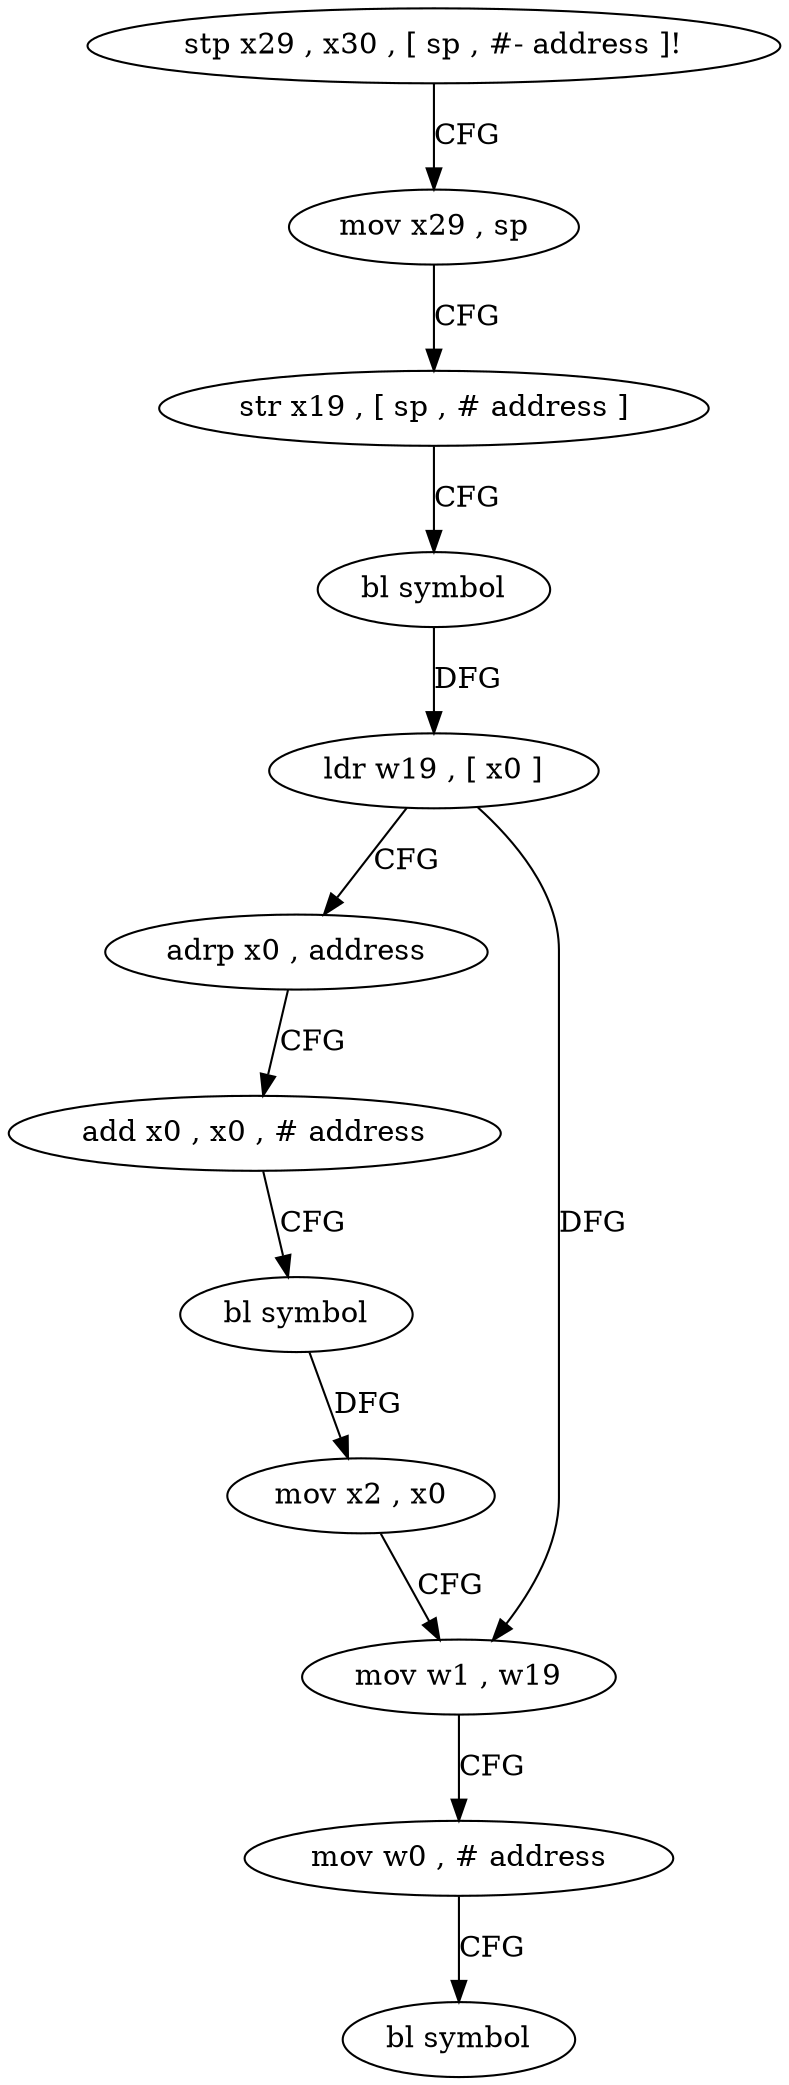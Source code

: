 digraph "func" {
"4200648" [label = "stp x29 , x30 , [ sp , #- address ]!" ]
"4200652" [label = "mov x29 , sp" ]
"4200656" [label = "str x19 , [ sp , # address ]" ]
"4200660" [label = "bl symbol" ]
"4200664" [label = "ldr w19 , [ x0 ]" ]
"4200668" [label = "adrp x0 , address" ]
"4200672" [label = "add x0 , x0 , # address" ]
"4200676" [label = "bl symbol" ]
"4200680" [label = "mov x2 , x0" ]
"4200684" [label = "mov w1 , w19" ]
"4200688" [label = "mov w0 , # address" ]
"4200692" [label = "bl symbol" ]
"4200648" -> "4200652" [ label = "CFG" ]
"4200652" -> "4200656" [ label = "CFG" ]
"4200656" -> "4200660" [ label = "CFG" ]
"4200660" -> "4200664" [ label = "DFG" ]
"4200664" -> "4200668" [ label = "CFG" ]
"4200664" -> "4200684" [ label = "DFG" ]
"4200668" -> "4200672" [ label = "CFG" ]
"4200672" -> "4200676" [ label = "CFG" ]
"4200676" -> "4200680" [ label = "DFG" ]
"4200680" -> "4200684" [ label = "CFG" ]
"4200684" -> "4200688" [ label = "CFG" ]
"4200688" -> "4200692" [ label = "CFG" ]
}
